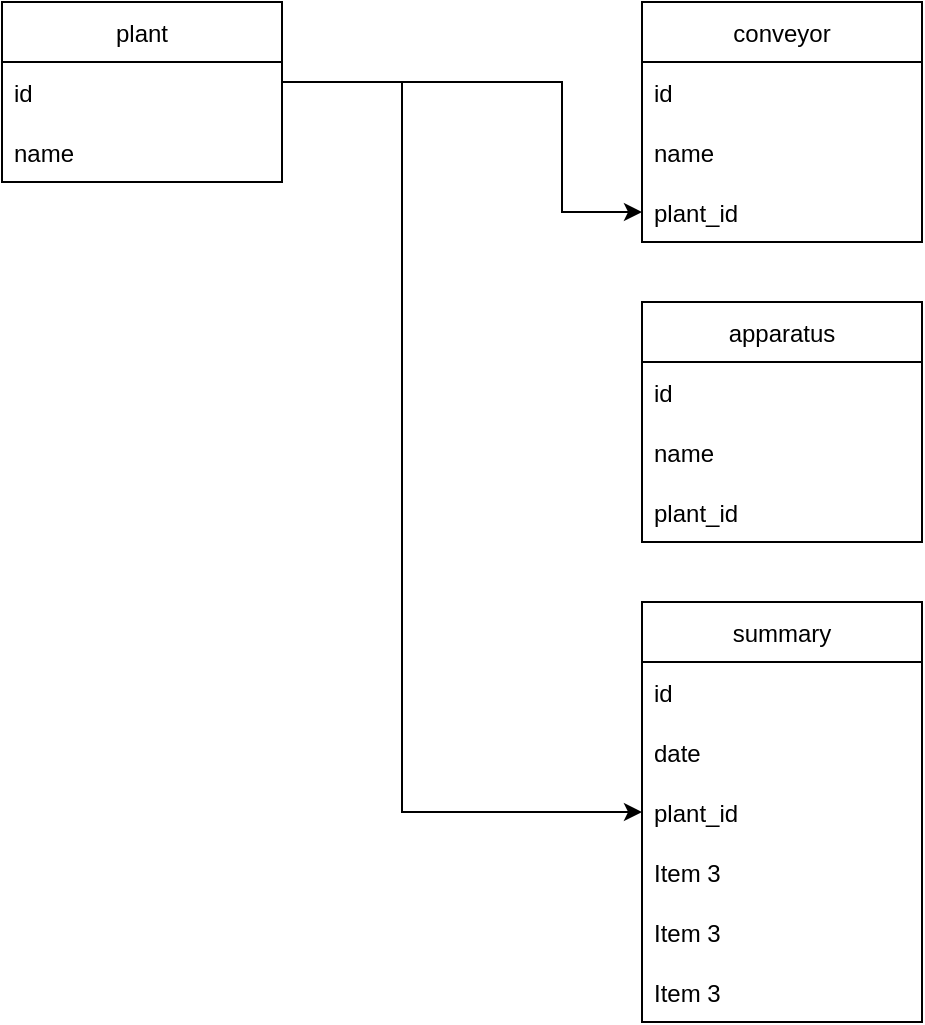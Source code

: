 <mxfile version="18.0.3" type="github">
  <diagram id="KZDdiB5b4ge5LAU7r4sU" name="Page-1">
    <mxGraphModel dx="1422" dy="762" grid="1" gridSize="10" guides="1" tooltips="1" connect="1" arrows="1" fold="1" page="1" pageScale="1" pageWidth="827" pageHeight="1169" math="0" shadow="0">
      <root>
        <mxCell id="0" />
        <mxCell id="1" parent="0" />
        <mxCell id="KqP-pL6W__b9JEFC_RT9-1" value="apparatus" style="swimlane;fontStyle=0;childLayout=stackLayout;horizontal=1;startSize=30;horizontalStack=0;resizeParent=1;resizeParentMax=0;resizeLast=0;collapsible=1;marginBottom=0;" vertex="1" parent="1">
          <mxGeometry x="360" y="190" width="140" height="120" as="geometry" />
        </mxCell>
        <mxCell id="KqP-pL6W__b9JEFC_RT9-2" value="id" style="text;strokeColor=none;fillColor=none;align=left;verticalAlign=middle;spacingLeft=4;spacingRight=4;overflow=hidden;points=[[0,0.5],[1,0.5]];portConstraint=eastwest;rotatable=0;" vertex="1" parent="KqP-pL6W__b9JEFC_RT9-1">
          <mxGeometry y="30" width="140" height="30" as="geometry" />
        </mxCell>
        <mxCell id="KqP-pL6W__b9JEFC_RT9-3" value="name" style="text;strokeColor=none;fillColor=none;align=left;verticalAlign=middle;spacingLeft=4;spacingRight=4;overflow=hidden;points=[[0,0.5],[1,0.5]];portConstraint=eastwest;rotatable=0;" vertex="1" parent="KqP-pL6W__b9JEFC_RT9-1">
          <mxGeometry y="60" width="140" height="30" as="geometry" />
        </mxCell>
        <mxCell id="KqP-pL6W__b9JEFC_RT9-4" value="plant_id" style="text;strokeColor=none;fillColor=none;align=left;verticalAlign=middle;spacingLeft=4;spacingRight=4;overflow=hidden;points=[[0,0.5],[1,0.5]];portConstraint=eastwest;rotatable=0;" vertex="1" parent="KqP-pL6W__b9JEFC_RT9-1">
          <mxGeometry y="90" width="140" height="30" as="geometry" />
        </mxCell>
        <mxCell id="KqP-pL6W__b9JEFC_RT9-5" value="plant" style="swimlane;fontStyle=0;childLayout=stackLayout;horizontal=1;startSize=30;horizontalStack=0;resizeParent=1;resizeParentMax=0;resizeLast=0;collapsible=1;marginBottom=0;" vertex="1" parent="1">
          <mxGeometry x="40" y="40" width="140" height="90" as="geometry" />
        </mxCell>
        <mxCell id="KqP-pL6W__b9JEFC_RT9-6" value="id" style="text;strokeColor=none;fillColor=none;align=left;verticalAlign=middle;spacingLeft=4;spacingRight=4;overflow=hidden;points=[[0,0.5],[1,0.5]];portConstraint=eastwest;rotatable=0;" vertex="1" parent="KqP-pL6W__b9JEFC_RT9-5">
          <mxGeometry y="30" width="140" height="30" as="geometry" />
        </mxCell>
        <mxCell id="KqP-pL6W__b9JEFC_RT9-7" value="name" style="text;strokeColor=none;fillColor=none;align=left;verticalAlign=middle;spacingLeft=4;spacingRight=4;overflow=hidden;points=[[0,0.5],[1,0.5]];portConstraint=eastwest;rotatable=0;" vertex="1" parent="KqP-pL6W__b9JEFC_RT9-5">
          <mxGeometry y="60" width="140" height="30" as="geometry" />
        </mxCell>
        <mxCell id="KqP-pL6W__b9JEFC_RT9-9" value="conveyor" style="swimlane;fontStyle=0;childLayout=stackLayout;horizontal=1;startSize=30;horizontalStack=0;resizeParent=1;resizeParentMax=0;resizeLast=0;collapsible=1;marginBottom=0;" vertex="1" parent="1">
          <mxGeometry x="360" y="40" width="140" height="120" as="geometry" />
        </mxCell>
        <mxCell id="KqP-pL6W__b9JEFC_RT9-10" value="id" style="text;strokeColor=none;fillColor=none;align=left;verticalAlign=middle;spacingLeft=4;spacingRight=4;overflow=hidden;points=[[0,0.5],[1,0.5]];portConstraint=eastwest;rotatable=0;" vertex="1" parent="KqP-pL6W__b9JEFC_RT9-9">
          <mxGeometry y="30" width="140" height="30" as="geometry" />
        </mxCell>
        <mxCell id="KqP-pL6W__b9JEFC_RT9-11" value="name" style="text;strokeColor=none;fillColor=none;align=left;verticalAlign=middle;spacingLeft=4;spacingRight=4;overflow=hidden;points=[[0,0.5],[1,0.5]];portConstraint=eastwest;rotatable=0;" vertex="1" parent="KqP-pL6W__b9JEFC_RT9-9">
          <mxGeometry y="60" width="140" height="30" as="geometry" />
        </mxCell>
        <mxCell id="KqP-pL6W__b9JEFC_RT9-12" value="plant_id" style="text;strokeColor=none;fillColor=none;align=left;verticalAlign=middle;spacingLeft=4;spacingRight=4;overflow=hidden;points=[[0,0.5],[1,0.5]];portConstraint=eastwest;rotatable=0;" vertex="1" parent="KqP-pL6W__b9JEFC_RT9-9">
          <mxGeometry y="90" width="140" height="30" as="geometry" />
        </mxCell>
        <mxCell id="KqP-pL6W__b9JEFC_RT9-13" value="" style="edgeStyle=orthogonalEdgeStyle;rounded=0;orthogonalLoop=1;jettySize=auto;html=1;exitX=1;exitY=0.3;exitDx=0;exitDy=0;exitPerimeter=0;" edge="1" parent="1" source="KqP-pL6W__b9JEFC_RT9-6" target="KqP-pL6W__b9JEFC_RT9-12">
          <mxGeometry relative="1" as="geometry">
            <Array as="points">
              <mxPoint x="180" y="80" />
              <mxPoint x="320" y="80" />
              <mxPoint x="320" y="145" />
            </Array>
          </mxGeometry>
        </mxCell>
        <mxCell id="KqP-pL6W__b9JEFC_RT9-15" value="summary" style="swimlane;fontStyle=0;childLayout=stackLayout;horizontal=1;startSize=30;horizontalStack=0;resizeParent=1;resizeParentMax=0;resizeLast=0;collapsible=1;marginBottom=0;" vertex="1" parent="1">
          <mxGeometry x="360" y="340" width="140" height="210" as="geometry" />
        </mxCell>
        <mxCell id="KqP-pL6W__b9JEFC_RT9-16" value="id" style="text;strokeColor=none;fillColor=none;align=left;verticalAlign=middle;spacingLeft=4;spacingRight=4;overflow=hidden;points=[[0,0.5],[1,0.5]];portConstraint=eastwest;rotatable=0;" vertex="1" parent="KqP-pL6W__b9JEFC_RT9-15">
          <mxGeometry y="30" width="140" height="30" as="geometry" />
        </mxCell>
        <mxCell id="KqP-pL6W__b9JEFC_RT9-17" value="date" style="text;strokeColor=none;fillColor=none;align=left;verticalAlign=middle;spacingLeft=4;spacingRight=4;overflow=hidden;points=[[0,0.5],[1,0.5]];portConstraint=eastwest;rotatable=0;" vertex="1" parent="KqP-pL6W__b9JEFC_RT9-15">
          <mxGeometry y="60" width="140" height="30" as="geometry" />
        </mxCell>
        <mxCell id="KqP-pL6W__b9JEFC_RT9-18" value="plant_id" style="text;strokeColor=none;fillColor=none;align=left;verticalAlign=middle;spacingLeft=4;spacingRight=4;overflow=hidden;points=[[0,0.5],[1,0.5]];portConstraint=eastwest;rotatable=0;" vertex="1" parent="KqP-pL6W__b9JEFC_RT9-15">
          <mxGeometry y="90" width="140" height="30" as="geometry" />
        </mxCell>
        <mxCell id="KqP-pL6W__b9JEFC_RT9-19" value="Item 3" style="text;strokeColor=none;fillColor=none;align=left;verticalAlign=middle;spacingLeft=4;spacingRight=4;overflow=hidden;points=[[0,0.5],[1,0.5]];portConstraint=eastwest;rotatable=0;" vertex="1" parent="KqP-pL6W__b9JEFC_RT9-15">
          <mxGeometry y="120" width="140" height="30" as="geometry" />
        </mxCell>
        <mxCell id="KqP-pL6W__b9JEFC_RT9-20" value="Item 3" style="text;strokeColor=none;fillColor=none;align=left;verticalAlign=middle;spacingLeft=4;spacingRight=4;overflow=hidden;points=[[0,0.5],[1,0.5]];portConstraint=eastwest;rotatable=0;" vertex="1" parent="KqP-pL6W__b9JEFC_RT9-15">
          <mxGeometry y="150" width="140" height="30" as="geometry" />
        </mxCell>
        <mxCell id="KqP-pL6W__b9JEFC_RT9-21" value="Item 3" style="text;strokeColor=none;fillColor=none;align=left;verticalAlign=middle;spacingLeft=4;spacingRight=4;overflow=hidden;points=[[0,0.5],[1,0.5]];portConstraint=eastwest;rotatable=0;" vertex="1" parent="KqP-pL6W__b9JEFC_RT9-15">
          <mxGeometry y="180" width="140" height="30" as="geometry" />
        </mxCell>
        <mxCell id="KqP-pL6W__b9JEFC_RT9-23" value="" style="endArrow=classic;html=1;rounded=0;entryX=0;entryY=0.5;entryDx=0;entryDy=0;" edge="1" parent="1" target="KqP-pL6W__b9JEFC_RT9-18">
          <mxGeometry width="50" height="50" relative="1" as="geometry">
            <mxPoint x="240" y="80" as="sourcePoint" />
            <mxPoint x="440" y="370" as="targetPoint" />
            <Array as="points">
              <mxPoint x="240" y="445" />
            </Array>
          </mxGeometry>
        </mxCell>
      </root>
    </mxGraphModel>
  </diagram>
</mxfile>
